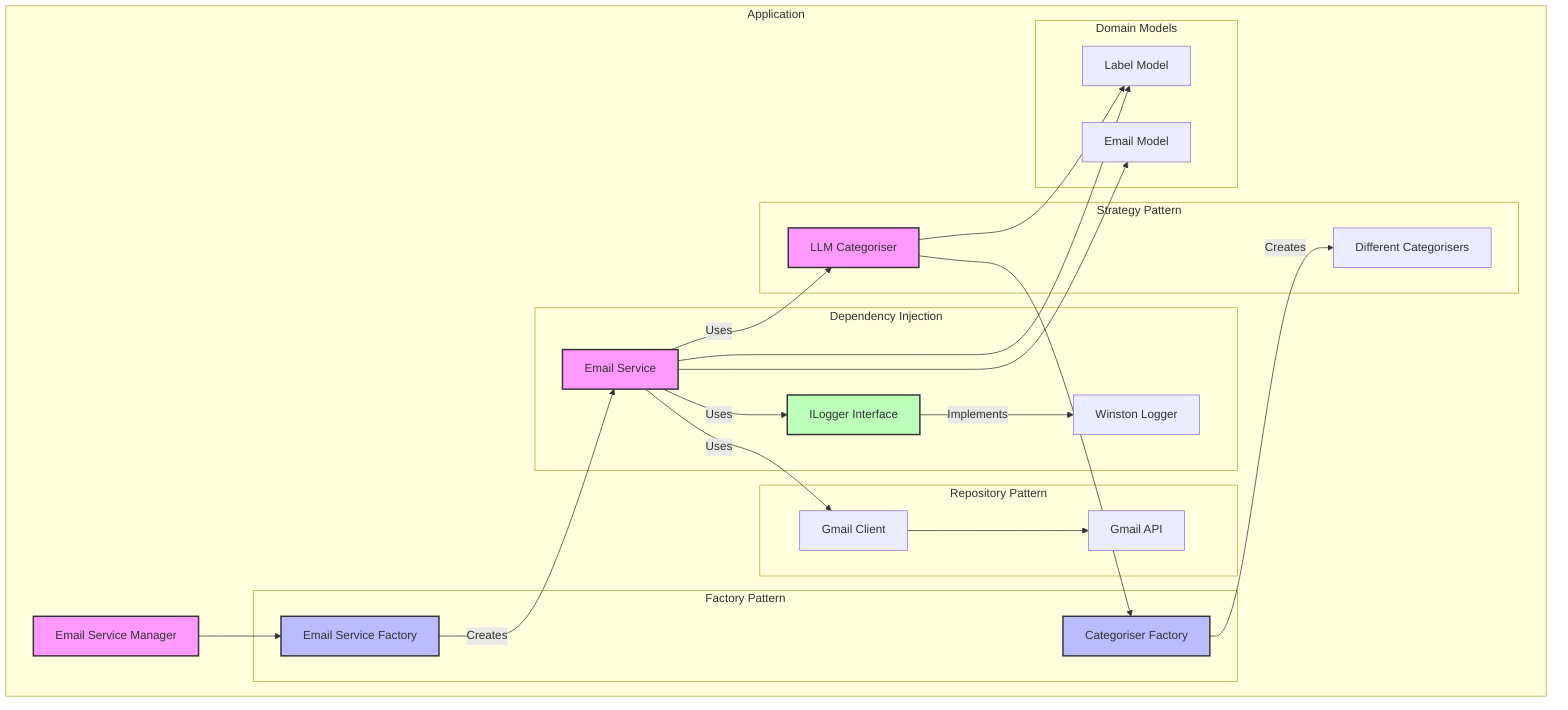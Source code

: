 graph TD
    subgraph Application
        A[Email Service Manager] --> B[Email Service Factory]
        B --> |Creates| C[Email Service]
        C --> |Uses| D[Gmail Client]
        C --> |Uses| E[LLM Categoriser]
        
        subgraph "Factory Pattern"
            B
            F[Categoriser Factory]
        end
        
        subgraph "Strategy Pattern"
            E --> F
            F --> |Creates| G[Different Categorisers]
        end
        
        subgraph "Repository Pattern"
            D --> H[Gmail API]
        end
        
        subgraph "Dependency Injection"
            I[ILogger Interface] --> |Implements| J[Winston Logger]
            C --> |Uses| I
        end
        
        subgraph "Domain Models"
            K[Label Model]
            L[Email Model]
        end
        
        C --> K
        C --> L
        E --> K
    end

    %% Design Principles
    classDef solid fill:#f9f,stroke:#333,stroke-width:2px
    class A,C,E solid
    
    %% Patterns
    classDef factory fill:#bbf,stroke:#333,stroke-width:2px
    class B,F factory
    
    %% Interfaces
    classDef interface fill:#bfb,stroke:#333,stroke-width:2px
    class I interface
